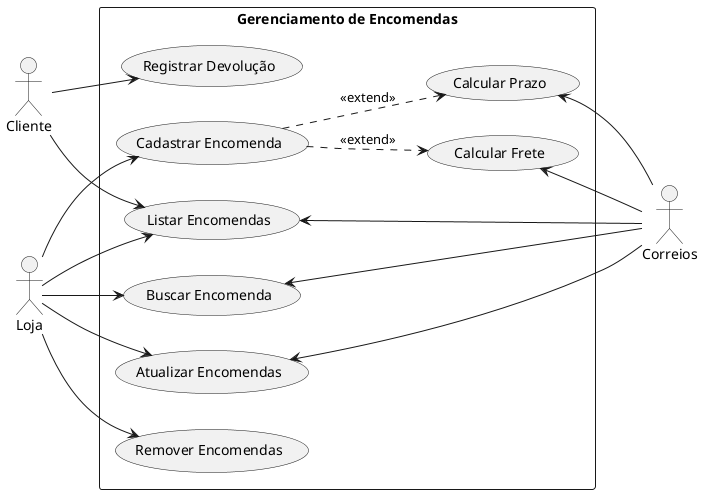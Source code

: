 @startuml
left to right direction 

:Cliente: as cliente
:Loja: as loja
:Correios: as correios

rectangle "Gerenciamento de Encomendas"{
    (Cadastrar Encomenda) as cadastrar_encomenda
    (Buscar Encomenda) as buscar_encomenda
    (Listar Encomendas) as listar_encomendas
    (Remover Encomendas) as remover_encomendas
    (Atualizar Encomendas) as atualizar_encomendas
    (Calcular Frete) as calcular_frete
    (Calcular Prazo) as calcular_prazo
    (Registrar Devolução) as registrar_devolucao
}

loja --> cadastrar_encomenda
loja --> buscar_encomenda
loja --> listar_encomendas
loja --> atualizar_encomendas
loja --> remover_encomendas

cliente --> listar_encomendas
cliente --> registrar_devolucao

correios -up-> atualizar_encomendas
correios -up-> buscar_encomenda
correios -up-> listar_encomendas
correios -up-> calcular_frete
correios -up-> calcular_prazo

cadastrar_encomenda ..> calcular_frete: <<extend>>
cadastrar_encomenda ..> calcular_prazo: <<extend>>

@enduml
